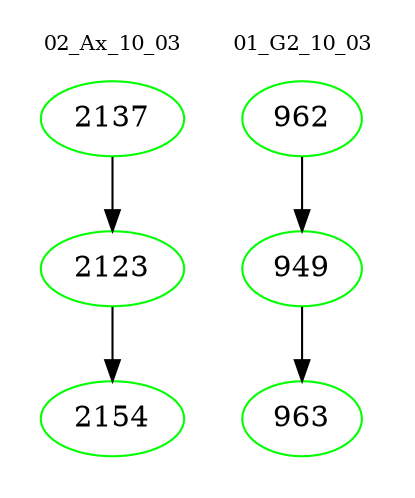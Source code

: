 digraph{
subgraph cluster_0 {
color = white
label = "02_Ax_10_03";
fontsize=10;
T0_2137 [label="2137", color="green"]
T0_2137 -> T0_2123 [color="black"]
T0_2123 [label="2123", color="green"]
T0_2123 -> T0_2154 [color="black"]
T0_2154 [label="2154", color="green"]
}
subgraph cluster_1 {
color = white
label = "01_G2_10_03";
fontsize=10;
T1_962 [label="962", color="green"]
T1_962 -> T1_949 [color="black"]
T1_949 [label="949", color="green"]
T1_949 -> T1_963 [color="black"]
T1_963 [label="963", color="green"]
}
}
